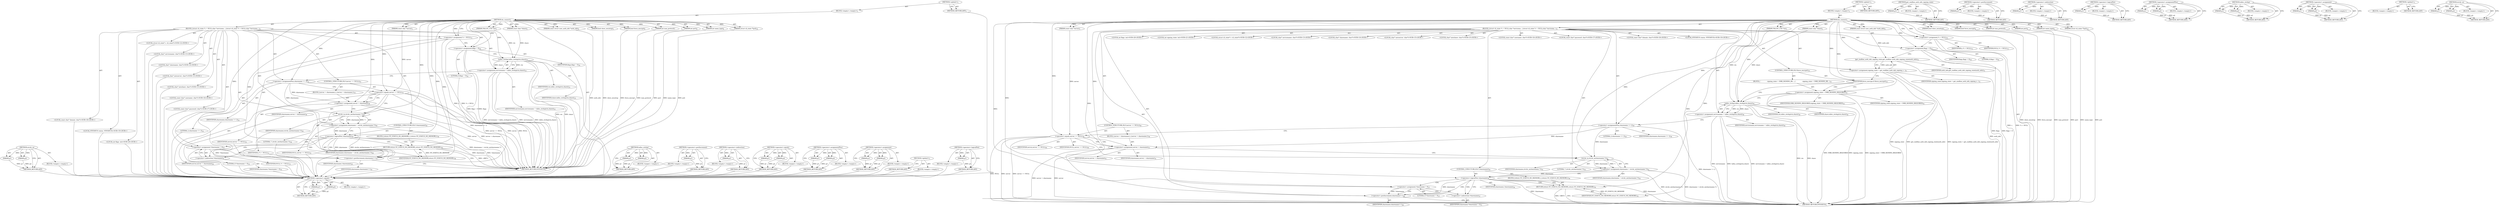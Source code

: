 digraph "strchr_m" {
vulnerable_122 [label=<(METHOD,strchr_m)>];
vulnerable_123 [label=<(PARAM,p1)>];
vulnerable_124 [label=<(PARAM,p2)>];
vulnerable_125 [label=<(BLOCK,&lt;empty&gt;,&lt;empty&gt;)>];
vulnerable_126 [label=<(METHOD_RETURN,ANY)>];
vulnerable_6 [label=<(METHOD,&lt;global&gt;)<SUB>1</SUB>>];
vulnerable_7 [label=<(BLOCK,&lt;empty&gt;,&lt;empty&gt;)<SUB>1</SUB>>];
vulnerable_8 [label=<(METHOD,do_connect)<SUB>1</SUB>>];
vulnerable_9 [label=<(PARAM,TALLOC_CTX *ctx)<SUB>1</SUB>>];
vulnerable_10 [label=<(PARAM,const char *server)<SUB>2</SUB>>];
vulnerable_11 [label=<(PARAM,const char *share)<SUB>3</SUB>>];
vulnerable_12 [label=<(PARAM,const struct user_auth_info *auth_info)<SUB>4</SUB>>];
vulnerable_13 [label=<(PARAM,bool show_sessetup)<SUB>5</SUB>>];
vulnerable_14 [label=<(PARAM,bool force_encrypt)<SUB>6</SUB>>];
vulnerable_15 [label=<(PARAM,int max_protocol)<SUB>7</SUB>>];
vulnerable_16 [label=<(PARAM,int port)<SUB>8</SUB>>];
vulnerable_17 [label=<(PARAM,int name_type)<SUB>9</SUB>>];
vulnerable_18 [label=<(PARAM,struct cli_state **pcli)<SUB>10</SUB>>];
vulnerable_19 [label=<(BLOCK,{
	struct cli_state *c = NULL;
	char *servicena...,{
	struct cli_state *c = NULL;
	char *servicena...)<SUB>11</SUB>>];
vulnerable_20 [label="<(LOCAL,struct cli_state* c: cli_state*)<SUB>12</SUB>>"];
vulnerable_21 [label=<(&lt;operator&gt;.assignment,*c = NULL)<SUB>12</SUB>>];
vulnerable_22 [label=<(IDENTIFIER,c,*c = NULL)<SUB>12</SUB>>];
vulnerable_23 [label=<(IDENTIFIER,NULL,*c = NULL)<SUB>12</SUB>>];
vulnerable_24 [label="<(LOCAL,char* servicename: char*)<SUB>13</SUB>>"];
vulnerable_25 [label="<(LOCAL,char* sharename: char*)<SUB>14</SUB>>"];
vulnerable_26 [label="<(LOCAL,char* newserver: char*)<SUB>15</SUB>>"];
vulnerable_27 [label="<(LOCAL,char* newshare: char*)<SUB>15</SUB>>"];
vulnerable_28 [label="<(LOCAL,const char* username: char*)<SUB>16</SUB>>"];
vulnerable_29 [label="<(LOCAL,const char* password: char*)<SUB>17</SUB>>"];
vulnerable_30 [label="<(LOCAL,const char* domain: char*)<SUB>18</SUB>>"];
vulnerable_31 [label="<(LOCAL,NTSTATUS status: NTSTATUS)<SUB>19</SUB>>"];
vulnerable_32 [label="<(LOCAL,int flags: int)<SUB>20</SUB>>"];
vulnerable_33 [label=<(&lt;operator&gt;.assignment,flags = 0)<SUB>20</SUB>>];
vulnerable_34 [label=<(IDENTIFIER,flags,flags = 0)<SUB>20</SUB>>];
vulnerable_35 [label=<(LITERAL,0,flags = 0)<SUB>20</SUB>>];
vulnerable_36 [label=<(&lt;operator&gt;.assignment,servicename = talloc_strdup(ctx,share))<SUB>23</SUB>>];
vulnerable_37 [label=<(IDENTIFIER,servicename,servicename = talloc_strdup(ctx,share))<SUB>23</SUB>>];
vulnerable_38 [label=<(talloc_strdup,talloc_strdup(ctx,share))<SUB>23</SUB>>];
vulnerable_39 [label=<(IDENTIFIER,ctx,talloc_strdup(ctx,share))<SUB>23</SUB>>];
vulnerable_40 [label=<(IDENTIFIER,share,talloc_strdup(ctx,share))<SUB>23</SUB>>];
vulnerable_41 [label=<(&lt;operator&gt;.assignmentPlus,sharename += 2)<SUB>24</SUB>>];
vulnerable_42 [label=<(IDENTIFIER,sharename,sharename += 2)<SUB>24</SUB>>];
vulnerable_43 [label=<(LITERAL,2,sharename += 2)<SUB>24</SUB>>];
vulnerable_44 [label=<(CONTROL_STRUCTURE,IF,if (server == NULL))<SUB>25</SUB>>];
vulnerable_45 [label=<(&lt;operator&gt;.equals,server == NULL)<SUB>25</SUB>>];
vulnerable_46 [label=<(IDENTIFIER,server,server == NULL)<SUB>25</SUB>>];
vulnerable_47 [label=<(IDENTIFIER,NULL,server == NULL)<SUB>25</SUB>>];
vulnerable_48 [label=<(BLOCK,{
			server = sharename;
		},{
			server = sharename;
		})<SUB>25</SUB>>];
vulnerable_49 [label=<(&lt;operator&gt;.assignment,server = sharename)<SUB>26</SUB>>];
vulnerable_50 [label=<(IDENTIFIER,server,server = sharename)<SUB>26</SUB>>];
vulnerable_51 [label=<(IDENTIFIER,sharename,server = sharename)<SUB>26</SUB>>];
vulnerable_52 [label=<(&lt;operator&gt;.assignment,sharename = strchr_m(sharename,'\\'))<SUB>28</SUB>>];
vulnerable_53 [label=<(IDENTIFIER,sharename,sharename = strchr_m(sharename,'\\'))<SUB>28</SUB>>];
vulnerable_54 [label=<(strchr_m,strchr_m(sharename,'\\'))<SUB>28</SUB>>];
vulnerable_55 [label=<(IDENTIFIER,sharename,strchr_m(sharename,'\\'))<SUB>28</SUB>>];
vulnerable_56 [label=<(LITERAL,'\\',strchr_m(sharename,'\\'))<SUB>28</SUB>>];
vulnerable_57 [label=<(CONTROL_STRUCTURE,IF,if (!sharename))<SUB>29</SUB>>];
vulnerable_58 [label=<(&lt;operator&gt;.logicalNot,!sharename)<SUB>29</SUB>>];
vulnerable_59 [label=<(IDENTIFIER,sharename,!sharename)<SUB>29</SUB>>];
vulnerable_60 [label=<(BLOCK,{
			return NT_STATUS_NO_MEMORY;
		},{
			return NT_STATUS_NO_MEMORY;
		})<SUB>29</SUB>>];
vulnerable_61 [label=<(RETURN,return NT_STATUS_NO_MEMORY;,return NT_STATUS_NO_MEMORY;)<SUB>30</SUB>>];
vulnerable_62 [label=<(IDENTIFIER,NT_STATUS_NO_MEMORY,return NT_STATUS_NO_MEMORY;)<SUB>30</SUB>>];
vulnerable_63 [label=<(&lt;operator&gt;.assignment,*sharename = 0)<SUB>32</SUB>>];
vulnerable_64 [label=<(&lt;operator&gt;.indirection,*sharename)<SUB>32</SUB>>];
vulnerable_65 [label=<(IDENTIFIER,sharename,*sharename = 0)<SUB>32</SUB>>];
vulnerable_66 [label=<(LITERAL,0,*sharename = 0)<SUB>32</SUB>>];
vulnerable_67 [label=<(&lt;operator&gt;.postIncrement,sharename++)<SUB>33</SUB>>];
vulnerable_68 [label=<(IDENTIFIER,sharename,sharename++)<SUB>33</SUB>>];
vulnerable_69 [label=<(METHOD_RETURN,NTSTATUS)<SUB>1</SUB>>];
vulnerable_71 [label=<(METHOD_RETURN,ANY)<SUB>1</SUB>>];
vulnerable_107 [label=<(METHOD,talloc_strdup)>];
vulnerable_108 [label=<(PARAM,p1)>];
vulnerable_109 [label=<(PARAM,p2)>];
vulnerable_110 [label=<(BLOCK,&lt;empty&gt;,&lt;empty&gt;)>];
vulnerable_111 [label=<(METHOD_RETURN,ANY)>];
vulnerable_135 [label=<(METHOD,&lt;operator&gt;.postIncrement)>];
vulnerable_136 [label=<(PARAM,p1)>];
vulnerable_137 [label=<(BLOCK,&lt;empty&gt;,&lt;empty&gt;)>];
vulnerable_138 [label=<(METHOD_RETURN,ANY)>];
vulnerable_131 [label=<(METHOD,&lt;operator&gt;.indirection)>];
vulnerable_132 [label=<(PARAM,p1)>];
vulnerable_133 [label=<(BLOCK,&lt;empty&gt;,&lt;empty&gt;)>];
vulnerable_134 [label=<(METHOD_RETURN,ANY)>];
vulnerable_117 [label=<(METHOD,&lt;operator&gt;.equals)>];
vulnerable_118 [label=<(PARAM,p1)>];
vulnerable_119 [label=<(PARAM,p2)>];
vulnerable_120 [label=<(BLOCK,&lt;empty&gt;,&lt;empty&gt;)>];
vulnerable_121 [label=<(METHOD_RETURN,ANY)>];
vulnerable_112 [label=<(METHOD,&lt;operator&gt;.assignmentPlus)>];
vulnerable_113 [label=<(PARAM,p1)>];
vulnerable_114 [label=<(PARAM,p2)>];
vulnerable_115 [label=<(BLOCK,&lt;empty&gt;,&lt;empty&gt;)>];
vulnerable_116 [label=<(METHOD_RETURN,ANY)>];
vulnerable_102 [label=<(METHOD,&lt;operator&gt;.assignment)>];
vulnerable_103 [label=<(PARAM,p1)>];
vulnerable_104 [label=<(PARAM,p2)>];
vulnerable_105 [label=<(BLOCK,&lt;empty&gt;,&lt;empty&gt;)>];
vulnerable_106 [label=<(METHOD_RETURN,ANY)>];
vulnerable_96 [label=<(METHOD,&lt;global&gt;)<SUB>1</SUB>>];
vulnerable_97 [label=<(BLOCK,&lt;empty&gt;,&lt;empty&gt;)>];
vulnerable_98 [label=<(METHOD_RETURN,ANY)>];
vulnerable_127 [label=<(METHOD,&lt;operator&gt;.logicalNot)>];
vulnerable_128 [label=<(PARAM,p1)>];
vulnerable_129 [label=<(BLOCK,&lt;empty&gt;,&lt;empty&gt;)>];
vulnerable_130 [label=<(METHOD_RETURN,ANY)>];
fixed_132 [label=<(METHOD,&lt;operator&gt;.equals)>];
fixed_133 [label=<(PARAM,p1)>];
fixed_134 [label=<(PARAM,p2)>];
fixed_135 [label=<(BLOCK,&lt;empty&gt;,&lt;empty&gt;)>];
fixed_136 [label=<(METHOD_RETURN,ANY)>];
fixed_6 [label=<(METHOD,&lt;global&gt;)<SUB>1</SUB>>];
fixed_7 [label=<(BLOCK,&lt;empty&gt;,&lt;empty&gt;)<SUB>1</SUB>>];
fixed_8 [label=<(METHOD,do_connect)<SUB>1</SUB>>];
fixed_9 [label=<(PARAM,TALLOC_CTX *ctx)<SUB>1</SUB>>];
fixed_10 [label=<(PARAM,const char *server)<SUB>2</SUB>>];
fixed_11 [label=<(PARAM,const char *share)<SUB>3</SUB>>];
fixed_12 [label=<(PARAM,const struct user_auth_info *auth_info)<SUB>4</SUB>>];
fixed_13 [label=<(PARAM,bool show_sessetup)<SUB>5</SUB>>];
fixed_14 [label=<(PARAM,bool force_encrypt)<SUB>6</SUB>>];
fixed_15 [label=<(PARAM,int max_protocol)<SUB>7</SUB>>];
fixed_16 [label=<(PARAM,int port)<SUB>8</SUB>>];
fixed_17 [label=<(PARAM,int name_type)<SUB>9</SUB>>];
fixed_18 [label=<(PARAM,struct cli_state **pcli)<SUB>10</SUB>>];
fixed_19 [label=<(BLOCK,{
	struct cli_state *c = NULL;
	char *servicena...,{
	struct cli_state *c = NULL;
	char *servicena...)<SUB>11</SUB>>];
fixed_20 [label="<(LOCAL,struct cli_state* c: cli_state*)<SUB>12</SUB>>"];
fixed_21 [label=<(&lt;operator&gt;.assignment,*c = NULL)<SUB>12</SUB>>];
fixed_22 [label=<(IDENTIFIER,c,*c = NULL)<SUB>12</SUB>>];
fixed_23 [label=<(IDENTIFIER,NULL,*c = NULL)<SUB>12</SUB>>];
fixed_24 [label="<(LOCAL,char* servicename: char*)<SUB>13</SUB>>"];
fixed_25 [label="<(LOCAL,char* sharename: char*)<SUB>14</SUB>>"];
fixed_26 [label="<(LOCAL,char* newserver: char*)<SUB>15</SUB>>"];
fixed_27 [label="<(LOCAL,char* newshare: char*)<SUB>15</SUB>>"];
fixed_28 [label="<(LOCAL,const char* username: char*)<SUB>16</SUB>>"];
fixed_29 [label="<(LOCAL,const char* password: char*)<SUB>17</SUB>>"];
fixed_30 [label="<(LOCAL,const char* domain: char*)<SUB>18</SUB>>"];
fixed_31 [label="<(LOCAL,NTSTATUS status: NTSTATUS)<SUB>19</SUB>>"];
fixed_32 [label="<(LOCAL,int flags: int)<SUB>20</SUB>>"];
fixed_33 [label=<(&lt;operator&gt;.assignment,flags = 0)<SUB>20</SUB>>];
fixed_34 [label=<(IDENTIFIER,flags,flags = 0)<SUB>20</SUB>>];
fixed_35 [label=<(LITERAL,0,flags = 0)<SUB>20</SUB>>];
fixed_36 [label="<(LOCAL,int signing_state: int)<SUB>21</SUB>>"];
fixed_37 [label=<(&lt;operator&gt;.assignment,signing_state = get_cmdline_auth_info_signing_s...)<SUB>21</SUB>>];
fixed_38 [label=<(IDENTIFIER,signing_state,signing_state = get_cmdline_auth_info_signing_s...)<SUB>21</SUB>>];
fixed_39 [label=<(get_cmdline_auth_info_signing_state,get_cmdline_auth_info_signing_state(auth_info))<SUB>21</SUB>>];
fixed_40 [label=<(IDENTIFIER,auth_info,get_cmdline_auth_info_signing_state(auth_info))<SUB>21</SUB>>];
fixed_41 [label=<(CONTROL_STRUCTURE,IF,if (force_encrypt))<SUB>23</SUB>>];
fixed_42 [label=<(IDENTIFIER,force_encrypt,if (force_encrypt))<SUB>23</SUB>>];
fixed_43 [label=<(BLOCK,{
               signing_state = SMB_SIGNING_RE...,{
               signing_state = SMB_SIGNING_RE...)<SUB>23</SUB>>];
fixed_44 [label=<(&lt;operator&gt;.assignment,signing_state = SMB_SIGNING_REQUIRED)<SUB>24</SUB>>];
fixed_45 [label=<(IDENTIFIER,signing_state,signing_state = SMB_SIGNING_REQUIRED)<SUB>24</SUB>>];
fixed_46 [label=<(IDENTIFIER,SMB_SIGNING_REQUIRED,signing_state = SMB_SIGNING_REQUIRED)<SUB>24</SUB>>];
fixed_47 [label=<(&lt;operator&gt;.assignment,servicename = talloc_strdup(ctx,share))<SUB>28</SUB>>];
fixed_48 [label=<(IDENTIFIER,servicename,servicename = talloc_strdup(ctx,share))<SUB>28</SUB>>];
fixed_49 [label=<(talloc_strdup,talloc_strdup(ctx,share))<SUB>28</SUB>>];
fixed_50 [label=<(IDENTIFIER,ctx,talloc_strdup(ctx,share))<SUB>28</SUB>>];
fixed_51 [label=<(IDENTIFIER,share,talloc_strdup(ctx,share))<SUB>28</SUB>>];
fixed_52 [label=<(&lt;operator&gt;.assignmentPlus,sharename += 2)<SUB>29</SUB>>];
fixed_53 [label=<(IDENTIFIER,sharename,sharename += 2)<SUB>29</SUB>>];
fixed_54 [label=<(LITERAL,2,sharename += 2)<SUB>29</SUB>>];
fixed_55 [label=<(CONTROL_STRUCTURE,IF,if (server == NULL))<SUB>30</SUB>>];
fixed_56 [label=<(&lt;operator&gt;.equals,server == NULL)<SUB>30</SUB>>];
fixed_57 [label=<(IDENTIFIER,server,server == NULL)<SUB>30</SUB>>];
fixed_58 [label=<(IDENTIFIER,NULL,server == NULL)<SUB>30</SUB>>];
fixed_59 [label=<(BLOCK,{
			server = sharename;
		},{
			server = sharename;
		})<SUB>30</SUB>>];
fixed_60 [label=<(&lt;operator&gt;.assignment,server = sharename)<SUB>31</SUB>>];
fixed_61 [label=<(IDENTIFIER,server,server = sharename)<SUB>31</SUB>>];
fixed_62 [label=<(IDENTIFIER,sharename,server = sharename)<SUB>31</SUB>>];
fixed_63 [label=<(&lt;operator&gt;.assignment,sharename = strchr_m(sharename,'\\'))<SUB>33</SUB>>];
fixed_64 [label=<(IDENTIFIER,sharename,sharename = strchr_m(sharename,'\\'))<SUB>33</SUB>>];
fixed_65 [label=<(strchr_m,strchr_m(sharename,'\\'))<SUB>33</SUB>>];
fixed_66 [label=<(IDENTIFIER,sharename,strchr_m(sharename,'\\'))<SUB>33</SUB>>];
fixed_67 [label=<(LITERAL,'\\',strchr_m(sharename,'\\'))<SUB>33</SUB>>];
fixed_68 [label=<(CONTROL_STRUCTURE,IF,if (!sharename))<SUB>34</SUB>>];
fixed_69 [label=<(&lt;operator&gt;.logicalNot,!sharename)<SUB>34</SUB>>];
fixed_70 [label=<(IDENTIFIER,sharename,!sharename)<SUB>34</SUB>>];
fixed_71 [label=<(BLOCK,{
			return NT_STATUS_NO_MEMORY;
		},{
			return NT_STATUS_NO_MEMORY;
		})<SUB>34</SUB>>];
fixed_72 [label=<(RETURN,return NT_STATUS_NO_MEMORY;,return NT_STATUS_NO_MEMORY;)<SUB>35</SUB>>];
fixed_73 [label=<(IDENTIFIER,NT_STATUS_NO_MEMORY,return NT_STATUS_NO_MEMORY;)<SUB>35</SUB>>];
fixed_74 [label=<(&lt;operator&gt;.assignment,*sharename = 0)<SUB>37</SUB>>];
fixed_75 [label=<(&lt;operator&gt;.indirection,*sharename)<SUB>37</SUB>>];
fixed_76 [label=<(IDENTIFIER,sharename,*sharename = 0)<SUB>37</SUB>>];
fixed_77 [label=<(LITERAL,0,*sharename = 0)<SUB>37</SUB>>];
fixed_78 [label=<(&lt;operator&gt;.postIncrement,sharename++)<SUB>38</SUB>>];
fixed_79 [label=<(IDENTIFIER,sharename,sharename++)<SUB>38</SUB>>];
fixed_80 [label=<(METHOD_RETURN,NTSTATUS)<SUB>1</SUB>>];
fixed_82 [label=<(METHOD_RETURN,ANY)<SUB>1</SUB>>];
fixed_118 [label=<(METHOD,get_cmdline_auth_info_signing_state)>];
fixed_119 [label=<(PARAM,p1)>];
fixed_120 [label=<(BLOCK,&lt;empty&gt;,&lt;empty&gt;)>];
fixed_121 [label=<(METHOD_RETURN,ANY)>];
fixed_150 [label=<(METHOD,&lt;operator&gt;.postIncrement)>];
fixed_151 [label=<(PARAM,p1)>];
fixed_152 [label=<(BLOCK,&lt;empty&gt;,&lt;empty&gt;)>];
fixed_153 [label=<(METHOD_RETURN,ANY)>];
fixed_146 [label=<(METHOD,&lt;operator&gt;.indirection)>];
fixed_147 [label=<(PARAM,p1)>];
fixed_148 [label=<(BLOCK,&lt;empty&gt;,&lt;empty&gt;)>];
fixed_149 [label=<(METHOD_RETURN,ANY)>];
fixed_142 [label=<(METHOD,&lt;operator&gt;.logicalNot)>];
fixed_143 [label=<(PARAM,p1)>];
fixed_144 [label=<(BLOCK,&lt;empty&gt;,&lt;empty&gt;)>];
fixed_145 [label=<(METHOD_RETURN,ANY)>];
fixed_127 [label=<(METHOD,&lt;operator&gt;.assignmentPlus)>];
fixed_128 [label=<(PARAM,p1)>];
fixed_129 [label=<(PARAM,p2)>];
fixed_130 [label=<(BLOCK,&lt;empty&gt;,&lt;empty&gt;)>];
fixed_131 [label=<(METHOD_RETURN,ANY)>];
fixed_122 [label=<(METHOD,talloc_strdup)>];
fixed_123 [label=<(PARAM,p1)>];
fixed_124 [label=<(PARAM,p2)>];
fixed_125 [label=<(BLOCK,&lt;empty&gt;,&lt;empty&gt;)>];
fixed_126 [label=<(METHOD_RETURN,ANY)>];
fixed_113 [label=<(METHOD,&lt;operator&gt;.assignment)>];
fixed_114 [label=<(PARAM,p1)>];
fixed_115 [label=<(PARAM,p2)>];
fixed_116 [label=<(BLOCK,&lt;empty&gt;,&lt;empty&gt;)>];
fixed_117 [label=<(METHOD_RETURN,ANY)>];
fixed_107 [label=<(METHOD,&lt;global&gt;)<SUB>1</SUB>>];
fixed_108 [label=<(BLOCK,&lt;empty&gt;,&lt;empty&gt;)>];
fixed_109 [label=<(METHOD_RETURN,ANY)>];
fixed_137 [label=<(METHOD,strchr_m)>];
fixed_138 [label=<(PARAM,p1)>];
fixed_139 [label=<(PARAM,p2)>];
fixed_140 [label=<(BLOCK,&lt;empty&gt;,&lt;empty&gt;)>];
fixed_141 [label=<(METHOD_RETURN,ANY)>];
vulnerable_122 -> vulnerable_123  [key=0, label="AST: "];
vulnerable_122 -> vulnerable_123  [key=1, label="DDG: "];
vulnerable_122 -> vulnerable_125  [key=0, label="AST: "];
vulnerable_122 -> vulnerable_124  [key=0, label="AST: "];
vulnerable_122 -> vulnerable_124  [key=1, label="DDG: "];
vulnerable_122 -> vulnerable_126  [key=0, label="AST: "];
vulnerable_122 -> vulnerable_126  [key=1, label="CFG: "];
vulnerable_123 -> vulnerable_126  [key=0, label="DDG: p1"];
vulnerable_124 -> vulnerable_126  [key=0, label="DDG: p2"];
vulnerable_125 -> fixed_132  [key=0];
vulnerable_126 -> fixed_132  [key=0];
vulnerable_6 -> vulnerable_7  [key=0, label="AST: "];
vulnerable_6 -> vulnerable_71  [key=0, label="AST: "];
vulnerable_6 -> vulnerable_71  [key=1, label="CFG: "];
vulnerable_7 -> vulnerable_8  [key=0, label="AST: "];
vulnerable_8 -> vulnerable_9  [key=0, label="AST: "];
vulnerable_8 -> vulnerable_9  [key=1, label="DDG: "];
vulnerable_8 -> vulnerable_10  [key=0, label="AST: "];
vulnerable_8 -> vulnerable_10  [key=1, label="DDG: "];
vulnerable_8 -> vulnerable_11  [key=0, label="AST: "];
vulnerable_8 -> vulnerable_11  [key=1, label="DDG: "];
vulnerable_8 -> vulnerable_12  [key=0, label="AST: "];
vulnerable_8 -> vulnerable_12  [key=1, label="DDG: "];
vulnerable_8 -> vulnerable_13  [key=0, label="AST: "];
vulnerable_8 -> vulnerable_13  [key=1, label="DDG: "];
vulnerable_8 -> vulnerable_14  [key=0, label="AST: "];
vulnerable_8 -> vulnerable_14  [key=1, label="DDG: "];
vulnerable_8 -> vulnerable_15  [key=0, label="AST: "];
vulnerable_8 -> vulnerable_15  [key=1, label="DDG: "];
vulnerable_8 -> vulnerable_16  [key=0, label="AST: "];
vulnerable_8 -> vulnerable_16  [key=1, label="DDG: "];
vulnerable_8 -> vulnerable_17  [key=0, label="AST: "];
vulnerable_8 -> vulnerable_17  [key=1, label="DDG: "];
vulnerable_8 -> vulnerable_18  [key=0, label="AST: "];
vulnerable_8 -> vulnerable_18  [key=1, label="DDG: "];
vulnerable_8 -> vulnerable_19  [key=0, label="AST: "];
vulnerable_8 -> vulnerable_69  [key=0, label="AST: "];
vulnerable_8 -> vulnerable_21  [key=0, label="CFG: "];
vulnerable_8 -> vulnerable_21  [key=1, label="DDG: "];
vulnerable_8 -> vulnerable_33  [key=0, label="DDG: "];
vulnerable_8 -> vulnerable_41  [key=0, label="DDG: "];
vulnerable_8 -> vulnerable_63  [key=0, label="DDG: "];
vulnerable_8 -> vulnerable_67  [key=0, label="DDG: "];
vulnerable_8 -> vulnerable_38  [key=0, label="DDG: "];
vulnerable_8 -> vulnerable_45  [key=0, label="DDG: "];
vulnerable_8 -> vulnerable_49  [key=0, label="DDG: "];
vulnerable_8 -> vulnerable_54  [key=0, label="DDG: "];
vulnerable_8 -> vulnerable_58  [key=0, label="DDG: "];
vulnerable_8 -> vulnerable_61  [key=0, label="DDG: "];
vulnerable_8 -> vulnerable_62  [key=0, label="DDG: "];
vulnerable_9 -> vulnerable_38  [key=0, label="DDG: ctx"];
vulnerable_10 -> vulnerable_45  [key=0, label="DDG: server"];
vulnerable_11 -> vulnerable_38  [key=0, label="DDG: share"];
vulnerable_12 -> vulnerable_69  [key=0, label="DDG: auth_info"];
vulnerable_13 -> vulnerable_69  [key=0, label="DDG: show_sessetup"];
vulnerable_14 -> vulnerable_69  [key=0, label="DDG: force_encrypt"];
vulnerable_15 -> vulnerable_69  [key=0, label="DDG: max_protocol"];
vulnerable_16 -> vulnerable_69  [key=0, label="DDG: port"];
vulnerable_17 -> vulnerable_69  [key=0, label="DDG: name_type"];
vulnerable_18 -> vulnerable_69  [key=0, label="DDG: pcli"];
vulnerable_19 -> vulnerable_20  [key=0, label="AST: "];
vulnerable_19 -> vulnerable_21  [key=0, label="AST: "];
vulnerable_19 -> vulnerable_24  [key=0, label="AST: "];
vulnerable_19 -> vulnerable_25  [key=0, label="AST: "];
vulnerable_19 -> vulnerable_26  [key=0, label="AST: "];
vulnerable_19 -> vulnerable_27  [key=0, label="AST: "];
vulnerable_19 -> vulnerable_28  [key=0, label="AST: "];
vulnerable_19 -> vulnerable_29  [key=0, label="AST: "];
vulnerable_19 -> vulnerable_30  [key=0, label="AST: "];
vulnerable_19 -> vulnerable_31  [key=0, label="AST: "];
vulnerable_19 -> vulnerable_32  [key=0, label="AST: "];
vulnerable_19 -> vulnerable_33  [key=0, label="AST: "];
vulnerable_19 -> vulnerable_36  [key=0, label="AST: "];
vulnerable_19 -> vulnerable_41  [key=0, label="AST: "];
vulnerable_19 -> vulnerable_44  [key=0, label="AST: "];
vulnerable_19 -> vulnerable_52  [key=0, label="AST: "];
vulnerable_19 -> vulnerable_57  [key=0, label="AST: "];
vulnerable_19 -> vulnerable_63  [key=0, label="AST: "];
vulnerable_19 -> vulnerable_67  [key=0, label="AST: "];
vulnerable_20 -> fixed_132  [key=0];
vulnerable_21 -> vulnerable_22  [key=0, label="AST: "];
vulnerable_21 -> vulnerable_23  [key=0, label="AST: "];
vulnerable_21 -> vulnerable_33  [key=0, label="CFG: "];
vulnerable_21 -> vulnerable_69  [key=0, label="DDG: c"];
vulnerable_21 -> vulnerable_69  [key=1, label="DDG: *c = NULL"];
vulnerable_22 -> fixed_132  [key=0];
vulnerable_23 -> fixed_132  [key=0];
vulnerable_24 -> fixed_132  [key=0];
vulnerable_25 -> fixed_132  [key=0];
vulnerable_26 -> fixed_132  [key=0];
vulnerable_27 -> fixed_132  [key=0];
vulnerable_28 -> fixed_132  [key=0];
vulnerable_29 -> fixed_132  [key=0];
vulnerable_30 -> fixed_132  [key=0];
vulnerable_31 -> fixed_132  [key=0];
vulnerable_32 -> fixed_132  [key=0];
vulnerable_33 -> vulnerable_34  [key=0, label="AST: "];
vulnerable_33 -> vulnerable_35  [key=0, label="AST: "];
vulnerable_33 -> vulnerable_38  [key=0, label="CFG: "];
vulnerable_33 -> vulnerable_69  [key=0, label="DDG: flags"];
vulnerable_33 -> vulnerable_69  [key=1, label="DDG: flags = 0"];
vulnerable_34 -> fixed_132  [key=0];
vulnerable_35 -> fixed_132  [key=0];
vulnerable_36 -> vulnerable_37  [key=0, label="AST: "];
vulnerable_36 -> vulnerable_38  [key=0, label="AST: "];
vulnerable_36 -> vulnerable_41  [key=0, label="CFG: "];
vulnerable_36 -> vulnerable_69  [key=0, label="DDG: servicename"];
vulnerable_36 -> vulnerable_69  [key=1, label="DDG: talloc_strdup(ctx,share)"];
vulnerable_36 -> vulnerable_69  [key=2, label="DDG: servicename = talloc_strdup(ctx,share)"];
vulnerable_37 -> fixed_132  [key=0];
vulnerable_38 -> vulnerable_39  [key=0, label="AST: "];
vulnerable_38 -> vulnerable_40  [key=0, label="AST: "];
vulnerable_38 -> vulnerable_36  [key=0, label="CFG: "];
vulnerable_38 -> vulnerable_36  [key=1, label="DDG: ctx"];
vulnerable_38 -> vulnerable_36  [key=2, label="DDG: share"];
vulnerable_38 -> vulnerable_69  [key=0, label="DDG: ctx"];
vulnerable_38 -> vulnerable_69  [key=1, label="DDG: share"];
vulnerable_39 -> fixed_132  [key=0];
vulnerable_40 -> fixed_132  [key=0];
vulnerable_41 -> vulnerable_42  [key=0, label="AST: "];
vulnerable_41 -> vulnerable_43  [key=0, label="AST: "];
vulnerable_41 -> vulnerable_45  [key=0, label="CFG: "];
vulnerable_41 -> vulnerable_69  [key=0, label="DDG: sharename += 2"];
vulnerable_41 -> vulnerable_49  [key=0, label="DDG: sharename"];
vulnerable_41 -> vulnerable_54  [key=0, label="DDG: sharename"];
vulnerable_42 -> fixed_132  [key=0];
vulnerable_43 -> fixed_132  [key=0];
vulnerable_44 -> vulnerable_45  [key=0, label="AST: "];
vulnerable_44 -> vulnerable_48  [key=0, label="AST: "];
vulnerable_45 -> vulnerable_46  [key=0, label="AST: "];
vulnerable_45 -> vulnerable_47  [key=0, label="AST: "];
vulnerable_45 -> vulnerable_49  [key=0, label="CFG: "];
vulnerable_45 -> vulnerable_49  [key=1, label="CDG: "];
vulnerable_45 -> vulnerable_54  [key=0, label="CFG: "];
vulnerable_45 -> vulnerable_69  [key=0, label="DDG: server"];
vulnerable_45 -> vulnerable_69  [key=1, label="DDG: NULL"];
vulnerable_45 -> vulnerable_69  [key=2, label="DDG: server == NULL"];
vulnerable_46 -> fixed_132  [key=0];
vulnerable_47 -> fixed_132  [key=0];
vulnerable_48 -> vulnerable_49  [key=0, label="AST: "];
vulnerable_49 -> vulnerable_50  [key=0, label="AST: "];
vulnerable_49 -> vulnerable_51  [key=0, label="AST: "];
vulnerable_49 -> vulnerable_54  [key=0, label="CFG: "];
vulnerable_49 -> vulnerable_69  [key=0, label="DDG: server"];
vulnerable_49 -> vulnerable_69  [key=1, label="DDG: server = sharename"];
vulnerable_50 -> fixed_132  [key=0];
vulnerable_51 -> fixed_132  [key=0];
vulnerable_52 -> vulnerable_53  [key=0, label="AST: "];
vulnerable_52 -> vulnerable_54  [key=0, label="AST: "];
vulnerable_52 -> vulnerable_58  [key=0, label="CFG: "];
vulnerable_52 -> vulnerable_58  [key=1, label="DDG: sharename"];
vulnerable_52 -> vulnerable_69  [key=0, label="DDG: strchr_m(sharename,'\\')"];
vulnerable_52 -> vulnerable_69  [key=1, label="DDG: sharename = strchr_m(sharename,'\\')"];
vulnerable_53 -> fixed_132  [key=0];
vulnerable_54 -> vulnerable_55  [key=0, label="AST: "];
vulnerable_54 -> vulnerable_56  [key=0, label="AST: "];
vulnerable_54 -> vulnerable_52  [key=0, label="CFG: "];
vulnerable_54 -> vulnerable_52  [key=1, label="DDG: sharename"];
vulnerable_54 -> vulnerable_52  [key=2, label="DDG: '\\'"];
vulnerable_55 -> fixed_132  [key=0];
vulnerable_56 -> fixed_132  [key=0];
vulnerable_57 -> vulnerable_58  [key=0, label="AST: "];
vulnerable_57 -> vulnerable_60  [key=0, label="AST: "];
vulnerable_58 -> vulnerable_59  [key=0, label="AST: "];
vulnerable_58 -> vulnerable_61  [key=0, label="CFG: "];
vulnerable_58 -> vulnerable_61  [key=1, label="CDG: "];
vulnerable_58 -> vulnerable_64  [key=0, label="CFG: "];
vulnerable_58 -> vulnerable_64  [key=1, label="CDG: "];
vulnerable_58 -> vulnerable_69  [key=0, label="DDG: sharename"];
vulnerable_58 -> vulnerable_69  [key=1, label="DDG: !sharename"];
vulnerable_58 -> vulnerable_67  [key=0, label="DDG: sharename"];
vulnerable_58 -> vulnerable_67  [key=1, label="CDG: "];
vulnerable_58 -> vulnerable_63  [key=0, label="CDG: "];
vulnerable_59 -> fixed_132  [key=0];
vulnerable_60 -> vulnerable_61  [key=0, label="AST: "];
vulnerable_61 -> vulnerable_62  [key=0, label="AST: "];
vulnerable_61 -> vulnerable_69  [key=0, label="CFG: "];
vulnerable_61 -> vulnerable_69  [key=1, label="DDG: &lt;RET&gt;"];
vulnerable_62 -> vulnerable_61  [key=0, label="DDG: NT_STATUS_NO_MEMORY"];
vulnerable_63 -> vulnerable_64  [key=0, label="AST: "];
vulnerable_63 -> vulnerable_66  [key=0, label="AST: "];
vulnerable_63 -> vulnerable_67  [key=0, label="CFG: "];
vulnerable_63 -> vulnerable_67  [key=1, label="DDG: *sharename"];
vulnerable_64 -> vulnerable_65  [key=0, label="AST: "];
vulnerable_64 -> vulnerable_63  [key=0, label="CFG: "];
vulnerable_65 -> fixed_132  [key=0];
vulnerable_66 -> fixed_132  [key=0];
vulnerable_67 -> vulnerable_68  [key=0, label="AST: "];
vulnerable_67 -> vulnerable_69  [key=0, label="CFG: "];
vulnerable_68 -> fixed_132  [key=0];
vulnerable_69 -> fixed_132  [key=0];
vulnerable_71 -> fixed_132  [key=0];
vulnerable_107 -> vulnerable_108  [key=0, label="AST: "];
vulnerable_107 -> vulnerable_108  [key=1, label="DDG: "];
vulnerable_107 -> vulnerable_110  [key=0, label="AST: "];
vulnerable_107 -> vulnerable_109  [key=0, label="AST: "];
vulnerable_107 -> vulnerable_109  [key=1, label="DDG: "];
vulnerable_107 -> vulnerable_111  [key=0, label="AST: "];
vulnerable_107 -> vulnerable_111  [key=1, label="CFG: "];
vulnerable_108 -> vulnerable_111  [key=0, label="DDG: p1"];
vulnerable_109 -> vulnerable_111  [key=0, label="DDG: p2"];
vulnerable_110 -> fixed_132  [key=0];
vulnerable_111 -> fixed_132  [key=0];
vulnerable_135 -> vulnerable_136  [key=0, label="AST: "];
vulnerable_135 -> vulnerable_136  [key=1, label="DDG: "];
vulnerable_135 -> vulnerable_137  [key=0, label="AST: "];
vulnerable_135 -> vulnerable_138  [key=0, label="AST: "];
vulnerable_135 -> vulnerable_138  [key=1, label="CFG: "];
vulnerable_136 -> vulnerable_138  [key=0, label="DDG: p1"];
vulnerable_137 -> fixed_132  [key=0];
vulnerable_138 -> fixed_132  [key=0];
vulnerable_131 -> vulnerable_132  [key=0, label="AST: "];
vulnerable_131 -> vulnerable_132  [key=1, label="DDG: "];
vulnerable_131 -> vulnerable_133  [key=0, label="AST: "];
vulnerable_131 -> vulnerable_134  [key=0, label="AST: "];
vulnerable_131 -> vulnerable_134  [key=1, label="CFG: "];
vulnerable_132 -> vulnerable_134  [key=0, label="DDG: p1"];
vulnerable_133 -> fixed_132  [key=0];
vulnerable_134 -> fixed_132  [key=0];
vulnerable_117 -> vulnerable_118  [key=0, label="AST: "];
vulnerable_117 -> vulnerable_118  [key=1, label="DDG: "];
vulnerable_117 -> vulnerable_120  [key=0, label="AST: "];
vulnerable_117 -> vulnerable_119  [key=0, label="AST: "];
vulnerable_117 -> vulnerable_119  [key=1, label="DDG: "];
vulnerable_117 -> vulnerable_121  [key=0, label="AST: "];
vulnerable_117 -> vulnerable_121  [key=1, label="CFG: "];
vulnerable_118 -> vulnerable_121  [key=0, label="DDG: p1"];
vulnerable_119 -> vulnerable_121  [key=0, label="DDG: p2"];
vulnerable_120 -> fixed_132  [key=0];
vulnerable_121 -> fixed_132  [key=0];
vulnerable_112 -> vulnerable_113  [key=0, label="AST: "];
vulnerable_112 -> vulnerable_113  [key=1, label="DDG: "];
vulnerable_112 -> vulnerable_115  [key=0, label="AST: "];
vulnerable_112 -> vulnerable_114  [key=0, label="AST: "];
vulnerable_112 -> vulnerable_114  [key=1, label="DDG: "];
vulnerable_112 -> vulnerable_116  [key=0, label="AST: "];
vulnerable_112 -> vulnerable_116  [key=1, label="CFG: "];
vulnerable_113 -> vulnerable_116  [key=0, label="DDG: p1"];
vulnerable_114 -> vulnerable_116  [key=0, label="DDG: p2"];
vulnerable_115 -> fixed_132  [key=0];
vulnerable_116 -> fixed_132  [key=0];
vulnerable_102 -> vulnerable_103  [key=0, label="AST: "];
vulnerable_102 -> vulnerable_103  [key=1, label="DDG: "];
vulnerable_102 -> vulnerable_105  [key=0, label="AST: "];
vulnerable_102 -> vulnerable_104  [key=0, label="AST: "];
vulnerable_102 -> vulnerable_104  [key=1, label="DDG: "];
vulnerable_102 -> vulnerable_106  [key=0, label="AST: "];
vulnerable_102 -> vulnerable_106  [key=1, label="CFG: "];
vulnerable_103 -> vulnerable_106  [key=0, label="DDG: p1"];
vulnerable_104 -> vulnerable_106  [key=0, label="DDG: p2"];
vulnerable_105 -> fixed_132  [key=0];
vulnerable_106 -> fixed_132  [key=0];
vulnerable_96 -> vulnerable_97  [key=0, label="AST: "];
vulnerable_96 -> vulnerable_98  [key=0, label="AST: "];
vulnerable_96 -> vulnerable_98  [key=1, label="CFG: "];
vulnerable_97 -> fixed_132  [key=0];
vulnerable_98 -> fixed_132  [key=0];
vulnerable_127 -> vulnerable_128  [key=0, label="AST: "];
vulnerable_127 -> vulnerable_128  [key=1, label="DDG: "];
vulnerable_127 -> vulnerable_129  [key=0, label="AST: "];
vulnerable_127 -> vulnerable_130  [key=0, label="AST: "];
vulnerable_127 -> vulnerable_130  [key=1, label="CFG: "];
vulnerable_128 -> vulnerable_130  [key=0, label="DDG: p1"];
vulnerable_129 -> fixed_132  [key=0];
vulnerable_130 -> fixed_132  [key=0];
fixed_132 -> fixed_133  [key=0, label="AST: "];
fixed_132 -> fixed_133  [key=1, label="DDG: "];
fixed_132 -> fixed_135  [key=0, label="AST: "];
fixed_132 -> fixed_134  [key=0, label="AST: "];
fixed_132 -> fixed_134  [key=1, label="DDG: "];
fixed_132 -> fixed_136  [key=0, label="AST: "];
fixed_132 -> fixed_136  [key=1, label="CFG: "];
fixed_133 -> fixed_136  [key=0, label="DDG: p1"];
fixed_134 -> fixed_136  [key=0, label="DDG: p2"];
fixed_6 -> fixed_7  [key=0, label="AST: "];
fixed_6 -> fixed_82  [key=0, label="AST: "];
fixed_6 -> fixed_82  [key=1, label="CFG: "];
fixed_7 -> fixed_8  [key=0, label="AST: "];
fixed_8 -> fixed_9  [key=0, label="AST: "];
fixed_8 -> fixed_9  [key=1, label="DDG: "];
fixed_8 -> fixed_10  [key=0, label="AST: "];
fixed_8 -> fixed_10  [key=1, label="DDG: "];
fixed_8 -> fixed_11  [key=0, label="AST: "];
fixed_8 -> fixed_11  [key=1, label="DDG: "];
fixed_8 -> fixed_12  [key=0, label="AST: "];
fixed_8 -> fixed_12  [key=1, label="DDG: "];
fixed_8 -> fixed_13  [key=0, label="AST: "];
fixed_8 -> fixed_13  [key=1, label="DDG: "];
fixed_8 -> fixed_14  [key=0, label="AST: "];
fixed_8 -> fixed_14  [key=1, label="DDG: "];
fixed_8 -> fixed_15  [key=0, label="AST: "];
fixed_8 -> fixed_15  [key=1, label="DDG: "];
fixed_8 -> fixed_16  [key=0, label="AST: "];
fixed_8 -> fixed_16  [key=1, label="DDG: "];
fixed_8 -> fixed_17  [key=0, label="AST: "];
fixed_8 -> fixed_17  [key=1, label="DDG: "];
fixed_8 -> fixed_18  [key=0, label="AST: "];
fixed_8 -> fixed_18  [key=1, label="DDG: "];
fixed_8 -> fixed_19  [key=0, label="AST: "];
fixed_8 -> fixed_80  [key=0, label="AST: "];
fixed_8 -> fixed_21  [key=0, label="CFG: "];
fixed_8 -> fixed_21  [key=1, label="DDG: "];
fixed_8 -> fixed_33  [key=0, label="DDG: "];
fixed_8 -> fixed_52  [key=0, label="DDG: "];
fixed_8 -> fixed_74  [key=0, label="DDG: "];
fixed_8 -> fixed_42  [key=0, label="DDG: "];
fixed_8 -> fixed_78  [key=0, label="DDG: "];
fixed_8 -> fixed_39  [key=0, label="DDG: "];
fixed_8 -> fixed_44  [key=0, label="DDG: "];
fixed_8 -> fixed_49  [key=0, label="DDG: "];
fixed_8 -> fixed_56  [key=0, label="DDG: "];
fixed_8 -> fixed_60  [key=0, label="DDG: "];
fixed_8 -> fixed_65  [key=0, label="DDG: "];
fixed_8 -> fixed_69  [key=0, label="DDG: "];
fixed_8 -> fixed_72  [key=0, label="DDG: "];
fixed_8 -> fixed_73  [key=0, label="DDG: "];
fixed_9 -> fixed_49  [key=0, label="DDG: ctx"];
fixed_10 -> fixed_56  [key=0, label="DDG: server"];
fixed_11 -> fixed_49  [key=0, label="DDG: share"];
fixed_12 -> fixed_39  [key=0, label="DDG: auth_info"];
fixed_13 -> fixed_80  [key=0, label="DDG: show_sessetup"];
fixed_14 -> fixed_80  [key=0, label="DDG: force_encrypt"];
fixed_15 -> fixed_80  [key=0, label="DDG: max_protocol"];
fixed_16 -> fixed_80  [key=0, label="DDG: port"];
fixed_17 -> fixed_80  [key=0, label="DDG: name_type"];
fixed_18 -> fixed_80  [key=0, label="DDG: pcli"];
fixed_19 -> fixed_20  [key=0, label="AST: "];
fixed_19 -> fixed_21  [key=0, label="AST: "];
fixed_19 -> fixed_24  [key=0, label="AST: "];
fixed_19 -> fixed_25  [key=0, label="AST: "];
fixed_19 -> fixed_26  [key=0, label="AST: "];
fixed_19 -> fixed_27  [key=0, label="AST: "];
fixed_19 -> fixed_28  [key=0, label="AST: "];
fixed_19 -> fixed_29  [key=0, label="AST: "];
fixed_19 -> fixed_30  [key=0, label="AST: "];
fixed_19 -> fixed_31  [key=0, label="AST: "];
fixed_19 -> fixed_32  [key=0, label="AST: "];
fixed_19 -> fixed_33  [key=0, label="AST: "];
fixed_19 -> fixed_36  [key=0, label="AST: "];
fixed_19 -> fixed_37  [key=0, label="AST: "];
fixed_19 -> fixed_41  [key=0, label="AST: "];
fixed_19 -> fixed_47  [key=0, label="AST: "];
fixed_19 -> fixed_52  [key=0, label="AST: "];
fixed_19 -> fixed_55  [key=0, label="AST: "];
fixed_19 -> fixed_63  [key=0, label="AST: "];
fixed_19 -> fixed_68  [key=0, label="AST: "];
fixed_19 -> fixed_74  [key=0, label="AST: "];
fixed_19 -> fixed_78  [key=0, label="AST: "];
fixed_21 -> fixed_22  [key=0, label="AST: "];
fixed_21 -> fixed_23  [key=0, label="AST: "];
fixed_21 -> fixed_33  [key=0, label="CFG: "];
fixed_21 -> fixed_80  [key=0, label="DDG: c"];
fixed_21 -> fixed_80  [key=1, label="DDG: *c = NULL"];
fixed_33 -> fixed_34  [key=0, label="AST: "];
fixed_33 -> fixed_35  [key=0, label="AST: "];
fixed_33 -> fixed_39  [key=0, label="CFG: "];
fixed_33 -> fixed_80  [key=0, label="DDG: flags"];
fixed_33 -> fixed_80  [key=1, label="DDG: flags = 0"];
fixed_37 -> fixed_38  [key=0, label="AST: "];
fixed_37 -> fixed_39  [key=0, label="AST: "];
fixed_37 -> fixed_42  [key=0, label="CFG: "];
fixed_37 -> fixed_80  [key=0, label="DDG: signing_state"];
fixed_37 -> fixed_80  [key=1, label="DDG: get_cmdline_auth_info_signing_state(auth_info)"];
fixed_37 -> fixed_80  [key=2, label="DDG: signing_state = get_cmdline_auth_info_signing_state(auth_info)"];
fixed_39 -> fixed_40  [key=0, label="AST: "];
fixed_39 -> fixed_37  [key=0, label="CFG: "];
fixed_39 -> fixed_37  [key=1, label="DDG: auth_info"];
fixed_39 -> fixed_80  [key=0, label="DDG: auth_info"];
fixed_41 -> fixed_42  [key=0, label="AST: "];
fixed_41 -> fixed_43  [key=0, label="AST: "];
fixed_42 -> fixed_44  [key=0, label="CFG: "];
fixed_42 -> fixed_44  [key=1, label="CDG: "];
fixed_42 -> fixed_49  [key=0, label="CFG: "];
fixed_43 -> fixed_44  [key=0, label="AST: "];
fixed_44 -> fixed_45  [key=0, label="AST: "];
fixed_44 -> fixed_46  [key=0, label="AST: "];
fixed_44 -> fixed_49  [key=0, label="CFG: "];
fixed_44 -> fixed_80  [key=0, label="DDG: signing_state"];
fixed_44 -> fixed_80  [key=1, label="DDG: signing_state = SMB_SIGNING_REQUIRED"];
fixed_44 -> fixed_80  [key=2, label="DDG: SMB_SIGNING_REQUIRED"];
fixed_47 -> fixed_48  [key=0, label="AST: "];
fixed_47 -> fixed_49  [key=0, label="AST: "];
fixed_47 -> fixed_52  [key=0, label="CFG: "];
fixed_47 -> fixed_80  [key=0, label="DDG: servicename"];
fixed_47 -> fixed_80  [key=1, label="DDG: talloc_strdup(ctx,share)"];
fixed_47 -> fixed_80  [key=2, label="DDG: servicename = talloc_strdup(ctx,share)"];
fixed_49 -> fixed_50  [key=0, label="AST: "];
fixed_49 -> fixed_51  [key=0, label="AST: "];
fixed_49 -> fixed_47  [key=0, label="CFG: "];
fixed_49 -> fixed_47  [key=1, label="DDG: ctx"];
fixed_49 -> fixed_47  [key=2, label="DDG: share"];
fixed_49 -> fixed_80  [key=0, label="DDG: ctx"];
fixed_49 -> fixed_80  [key=1, label="DDG: share"];
fixed_52 -> fixed_53  [key=0, label="AST: "];
fixed_52 -> fixed_54  [key=0, label="AST: "];
fixed_52 -> fixed_56  [key=0, label="CFG: "];
fixed_52 -> fixed_80  [key=0, label="DDG: sharename += 2"];
fixed_52 -> fixed_60  [key=0, label="DDG: sharename"];
fixed_52 -> fixed_65  [key=0, label="DDG: sharename"];
fixed_55 -> fixed_56  [key=0, label="AST: "];
fixed_55 -> fixed_59  [key=0, label="AST: "];
fixed_56 -> fixed_57  [key=0, label="AST: "];
fixed_56 -> fixed_58  [key=0, label="AST: "];
fixed_56 -> fixed_60  [key=0, label="CFG: "];
fixed_56 -> fixed_60  [key=1, label="CDG: "];
fixed_56 -> fixed_65  [key=0, label="CFG: "];
fixed_56 -> fixed_80  [key=0, label="DDG: server"];
fixed_56 -> fixed_80  [key=1, label="DDG: NULL"];
fixed_56 -> fixed_80  [key=2, label="DDG: server == NULL"];
fixed_59 -> fixed_60  [key=0, label="AST: "];
fixed_60 -> fixed_61  [key=0, label="AST: "];
fixed_60 -> fixed_62  [key=0, label="AST: "];
fixed_60 -> fixed_65  [key=0, label="CFG: "];
fixed_60 -> fixed_80  [key=0, label="DDG: server"];
fixed_60 -> fixed_80  [key=1, label="DDG: server = sharename"];
fixed_63 -> fixed_64  [key=0, label="AST: "];
fixed_63 -> fixed_65  [key=0, label="AST: "];
fixed_63 -> fixed_69  [key=0, label="CFG: "];
fixed_63 -> fixed_69  [key=1, label="DDG: sharename"];
fixed_63 -> fixed_80  [key=0, label="DDG: strchr_m(sharename,'\\')"];
fixed_63 -> fixed_80  [key=1, label="DDG: sharename = strchr_m(sharename,'\\')"];
fixed_65 -> fixed_66  [key=0, label="AST: "];
fixed_65 -> fixed_67  [key=0, label="AST: "];
fixed_65 -> fixed_63  [key=0, label="CFG: "];
fixed_65 -> fixed_63  [key=1, label="DDG: sharename"];
fixed_65 -> fixed_63  [key=2, label="DDG: '\\'"];
fixed_68 -> fixed_69  [key=0, label="AST: "];
fixed_68 -> fixed_71  [key=0, label="AST: "];
fixed_69 -> fixed_70  [key=0, label="AST: "];
fixed_69 -> fixed_72  [key=0, label="CFG: "];
fixed_69 -> fixed_72  [key=1, label="CDG: "];
fixed_69 -> fixed_75  [key=0, label="CFG: "];
fixed_69 -> fixed_75  [key=1, label="CDG: "];
fixed_69 -> fixed_80  [key=0, label="DDG: sharename"];
fixed_69 -> fixed_80  [key=1, label="DDG: !sharename"];
fixed_69 -> fixed_78  [key=0, label="DDG: sharename"];
fixed_69 -> fixed_78  [key=1, label="CDG: "];
fixed_69 -> fixed_74  [key=0, label="CDG: "];
fixed_71 -> fixed_72  [key=0, label="AST: "];
fixed_72 -> fixed_73  [key=0, label="AST: "];
fixed_72 -> fixed_80  [key=0, label="CFG: "];
fixed_72 -> fixed_80  [key=1, label="DDG: &lt;RET&gt;"];
fixed_73 -> fixed_72  [key=0, label="DDG: NT_STATUS_NO_MEMORY"];
fixed_74 -> fixed_75  [key=0, label="AST: "];
fixed_74 -> fixed_77  [key=0, label="AST: "];
fixed_74 -> fixed_78  [key=0, label="CFG: "];
fixed_74 -> fixed_78  [key=1, label="DDG: *sharename"];
fixed_75 -> fixed_76  [key=0, label="AST: "];
fixed_75 -> fixed_74  [key=0, label="CFG: "];
fixed_78 -> fixed_79  [key=0, label="AST: "];
fixed_78 -> fixed_80  [key=0, label="CFG: "];
fixed_118 -> fixed_119  [key=0, label="AST: "];
fixed_118 -> fixed_119  [key=1, label="DDG: "];
fixed_118 -> fixed_120  [key=0, label="AST: "];
fixed_118 -> fixed_121  [key=0, label="AST: "];
fixed_118 -> fixed_121  [key=1, label="CFG: "];
fixed_119 -> fixed_121  [key=0, label="DDG: p1"];
fixed_150 -> fixed_151  [key=0, label="AST: "];
fixed_150 -> fixed_151  [key=1, label="DDG: "];
fixed_150 -> fixed_152  [key=0, label="AST: "];
fixed_150 -> fixed_153  [key=0, label="AST: "];
fixed_150 -> fixed_153  [key=1, label="CFG: "];
fixed_151 -> fixed_153  [key=0, label="DDG: p1"];
fixed_146 -> fixed_147  [key=0, label="AST: "];
fixed_146 -> fixed_147  [key=1, label="DDG: "];
fixed_146 -> fixed_148  [key=0, label="AST: "];
fixed_146 -> fixed_149  [key=0, label="AST: "];
fixed_146 -> fixed_149  [key=1, label="CFG: "];
fixed_147 -> fixed_149  [key=0, label="DDG: p1"];
fixed_142 -> fixed_143  [key=0, label="AST: "];
fixed_142 -> fixed_143  [key=1, label="DDG: "];
fixed_142 -> fixed_144  [key=0, label="AST: "];
fixed_142 -> fixed_145  [key=0, label="AST: "];
fixed_142 -> fixed_145  [key=1, label="CFG: "];
fixed_143 -> fixed_145  [key=0, label="DDG: p1"];
fixed_127 -> fixed_128  [key=0, label="AST: "];
fixed_127 -> fixed_128  [key=1, label="DDG: "];
fixed_127 -> fixed_130  [key=0, label="AST: "];
fixed_127 -> fixed_129  [key=0, label="AST: "];
fixed_127 -> fixed_129  [key=1, label="DDG: "];
fixed_127 -> fixed_131  [key=0, label="AST: "];
fixed_127 -> fixed_131  [key=1, label="CFG: "];
fixed_128 -> fixed_131  [key=0, label="DDG: p1"];
fixed_129 -> fixed_131  [key=0, label="DDG: p2"];
fixed_122 -> fixed_123  [key=0, label="AST: "];
fixed_122 -> fixed_123  [key=1, label="DDG: "];
fixed_122 -> fixed_125  [key=0, label="AST: "];
fixed_122 -> fixed_124  [key=0, label="AST: "];
fixed_122 -> fixed_124  [key=1, label="DDG: "];
fixed_122 -> fixed_126  [key=0, label="AST: "];
fixed_122 -> fixed_126  [key=1, label="CFG: "];
fixed_123 -> fixed_126  [key=0, label="DDG: p1"];
fixed_124 -> fixed_126  [key=0, label="DDG: p2"];
fixed_113 -> fixed_114  [key=0, label="AST: "];
fixed_113 -> fixed_114  [key=1, label="DDG: "];
fixed_113 -> fixed_116  [key=0, label="AST: "];
fixed_113 -> fixed_115  [key=0, label="AST: "];
fixed_113 -> fixed_115  [key=1, label="DDG: "];
fixed_113 -> fixed_117  [key=0, label="AST: "];
fixed_113 -> fixed_117  [key=1, label="CFG: "];
fixed_114 -> fixed_117  [key=0, label="DDG: p1"];
fixed_115 -> fixed_117  [key=0, label="DDG: p2"];
fixed_107 -> fixed_108  [key=0, label="AST: "];
fixed_107 -> fixed_109  [key=0, label="AST: "];
fixed_107 -> fixed_109  [key=1, label="CFG: "];
fixed_137 -> fixed_138  [key=0, label="AST: "];
fixed_137 -> fixed_138  [key=1, label="DDG: "];
fixed_137 -> fixed_140  [key=0, label="AST: "];
fixed_137 -> fixed_139  [key=0, label="AST: "];
fixed_137 -> fixed_139  [key=1, label="DDG: "];
fixed_137 -> fixed_141  [key=0, label="AST: "];
fixed_137 -> fixed_141  [key=1, label="CFG: "];
fixed_138 -> fixed_141  [key=0, label="DDG: p1"];
fixed_139 -> fixed_141  [key=0, label="DDG: p2"];
}

